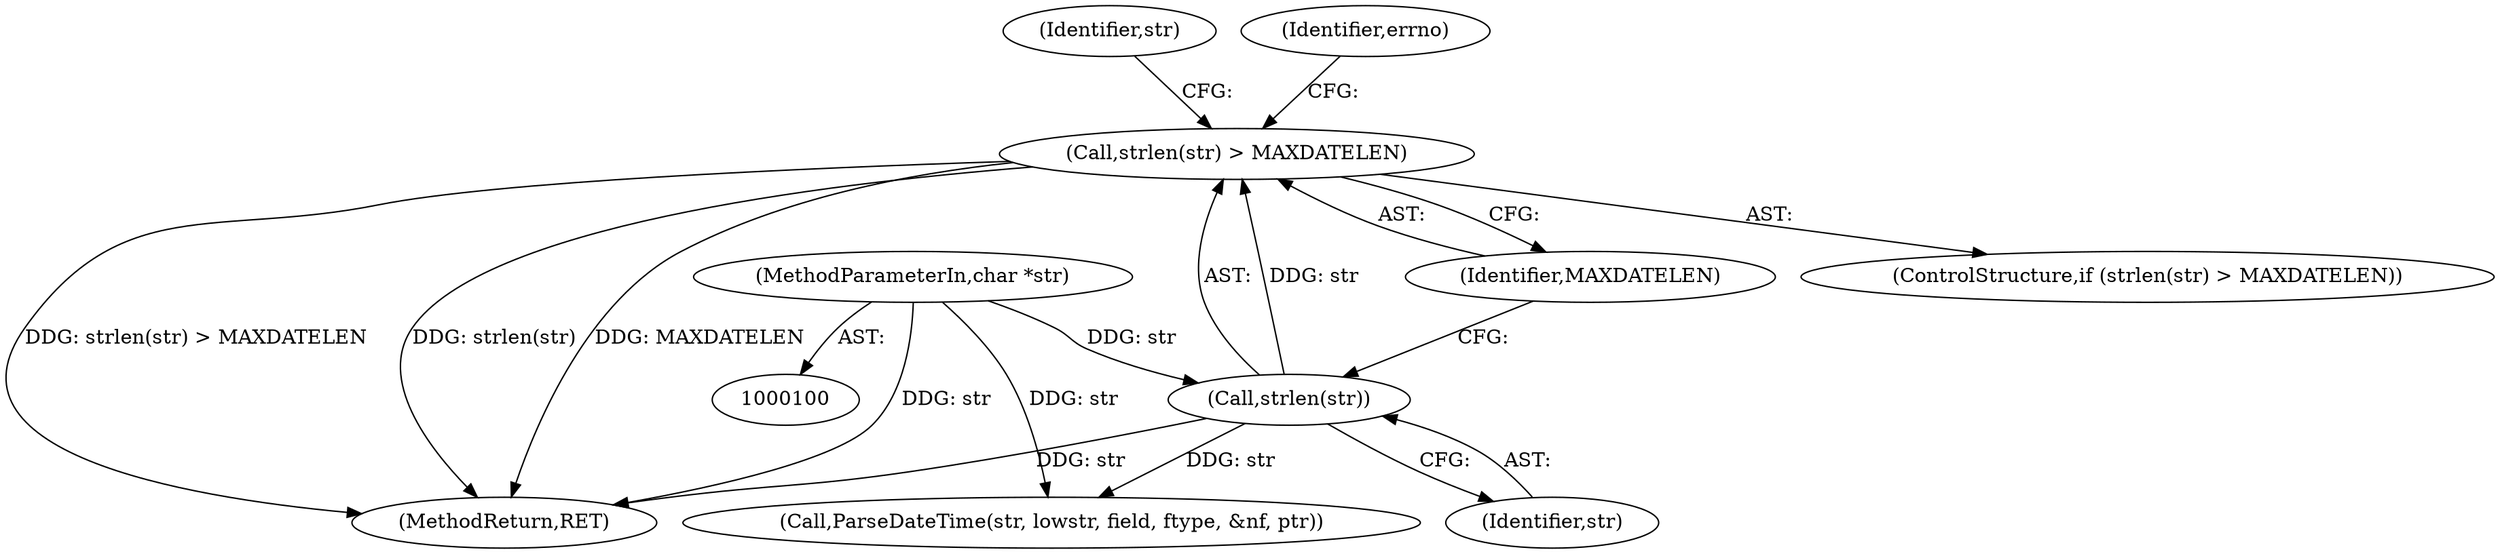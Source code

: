 digraph "0_postgres_4318daecc959886d001a6e79c6ea853e8b1dfb4b@API" {
"1000136" [label="(Call,strlen(str) > MAXDATELEN)"];
"1000137" [label="(Call,strlen(str))"];
"1000101" [label="(MethodParameterIn,char *str)"];
"1000137" [label="(Call,strlen(str))"];
"1000219" [label="(MethodReturn,RET)"];
"1000150" [label="(Identifier,str)"];
"1000101" [label="(MethodParameterIn,char *str)"];
"1000138" [label="(Identifier,str)"];
"1000149" [label="(Call,ParseDateTime(str, lowstr, field, ftype, &nf, ptr))"];
"1000135" [label="(ControlStructure,if (strlen(str) > MAXDATELEN))"];
"1000142" [label="(Identifier,errno)"];
"1000136" [label="(Call,strlen(str) > MAXDATELEN)"];
"1000139" [label="(Identifier,MAXDATELEN)"];
"1000136" -> "1000135"  [label="AST: "];
"1000136" -> "1000139"  [label="CFG: "];
"1000137" -> "1000136"  [label="AST: "];
"1000139" -> "1000136"  [label="AST: "];
"1000142" -> "1000136"  [label="CFG: "];
"1000150" -> "1000136"  [label="CFG: "];
"1000136" -> "1000219"  [label="DDG: MAXDATELEN"];
"1000136" -> "1000219"  [label="DDG: strlen(str) > MAXDATELEN"];
"1000136" -> "1000219"  [label="DDG: strlen(str)"];
"1000137" -> "1000136"  [label="DDG: str"];
"1000137" -> "1000138"  [label="CFG: "];
"1000138" -> "1000137"  [label="AST: "];
"1000139" -> "1000137"  [label="CFG: "];
"1000137" -> "1000219"  [label="DDG: str"];
"1000101" -> "1000137"  [label="DDG: str"];
"1000137" -> "1000149"  [label="DDG: str"];
"1000101" -> "1000100"  [label="AST: "];
"1000101" -> "1000219"  [label="DDG: str"];
"1000101" -> "1000149"  [label="DDG: str"];
}
